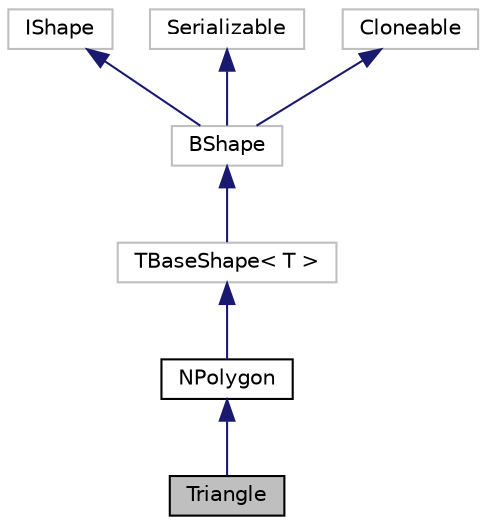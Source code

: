 digraph "Triangle"
{
 // LATEX_PDF_SIZE
  edge [fontname="Helvetica",fontsize="10",labelfontname="Helvetica",labelfontsize="10"];
  node [fontname="Helvetica",fontsize="10",shape=record];
  Node1 [label="Triangle",height=0.2,width=0.4,color="black", fillcolor="grey75", style="filled", fontcolor="black",tooltip=" "];
  Node2 -> Node1 [dir="back",color="midnightblue",fontsize="10",style="solid",fontname="Helvetica"];
  Node2 [label="NPolygon",height=0.2,width=0.4,color="black", fillcolor="white", style="filled",URL="$classNPolygon.html",tooltip=" "];
  Node3 -> Node2 [dir="back",color="midnightblue",fontsize="10",style="solid",fontname="Helvetica"];
  Node3 [label="TBaseShape\< T \>",height=0.2,width=0.4,color="grey75", fillcolor="white", style="filled",tooltip=" "];
  Node4 -> Node3 [dir="back",color="midnightblue",fontsize="10",style="solid",fontname="Helvetica"];
  Node4 [label="BShape",height=0.2,width=0.4,color="grey75", fillcolor="white", style="filled",tooltip=" "];
  Node5 -> Node4 [dir="back",color="midnightblue",fontsize="10",style="solid",fontname="Helvetica"];
  Node5 [label="IShape",height=0.2,width=0.4,color="grey75", fillcolor="white", style="filled",tooltip=" "];
  Node6 -> Node4 [dir="back",color="midnightblue",fontsize="10",style="solid",fontname="Helvetica"];
  Node6 [label="Serializable",height=0.2,width=0.4,color="grey75", fillcolor="white", style="filled",tooltip=" "];
  Node7 -> Node4 [dir="back",color="midnightblue",fontsize="10",style="solid",fontname="Helvetica"];
  Node7 [label="Cloneable",height=0.2,width=0.4,color="grey75", fillcolor="white", style="filled",tooltip=" "];
}
